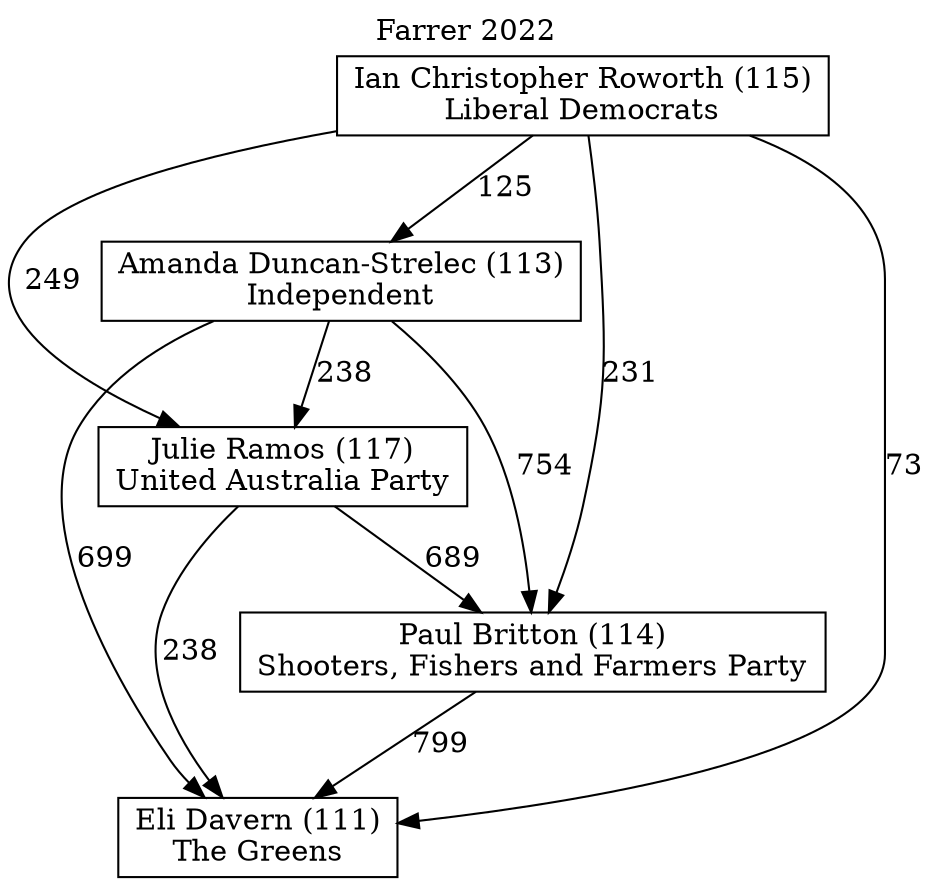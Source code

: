 // House preference flow
digraph "Eli Davern (111)_Farrer_2022" {
	graph [label="Farrer 2022" labelloc=t mclimit=10]
	node [shape=box]
	"Eli Davern (111)" [label="Eli Davern (111)
The Greens"]
	"Julie Ramos (117)" [label="Julie Ramos (117)
United Australia Party"]
	"Paul Britton (114)" [label="Paul Britton (114)
Shooters, Fishers and Farmers Party"]
	"Ian Christopher Roworth (115)" [label="Ian Christopher Roworth (115)
Liberal Democrats"]
	"Amanda Duncan-Strelec (113)" [label="Amanda Duncan-Strelec (113)
Independent"]
	"Amanda Duncan-Strelec (113)" -> "Paul Britton (114)" [label=754]
	"Amanda Duncan-Strelec (113)" -> "Eli Davern (111)" [label=699]
	"Paul Britton (114)" -> "Eli Davern (111)" [label=799]
	"Ian Christopher Roworth (115)" -> "Paul Britton (114)" [label=231]
	"Amanda Duncan-Strelec (113)" -> "Julie Ramos (117)" [label=238]
	"Ian Christopher Roworth (115)" -> "Eli Davern (111)" [label=73]
	"Ian Christopher Roworth (115)" -> "Amanda Duncan-Strelec (113)" [label=125]
	"Julie Ramos (117)" -> "Eli Davern (111)" [label=238]
	"Ian Christopher Roworth (115)" -> "Julie Ramos (117)" [label=249]
	"Julie Ramos (117)" -> "Paul Britton (114)" [label=689]
}

